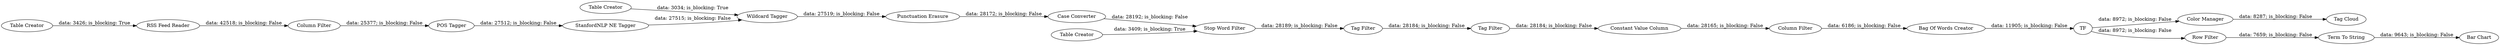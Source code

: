 digraph {
	"-6876304916335216321_11" [label="Table Creator"]
	"-7558262464633279847_15" [label="Stop Word Filter"]
	"-6876304916335216321_60" [label="Column Filter"]
	"-6804772904532875409_53" [label="Color Manager"]
	"-6804772904532875409_52" [label="Tag Cloud"]
	"-6876304916335216321_7" [label="POS Tagger"]
	"-6804772904532875409_51" [label="Bag Of Words Creator"]
	"-6876304916335216321_53" [label="RSS Feed Reader"]
	"-6804772904532875409_55" [label="Term To String"]
	"-6876304916335216321_42" [label="Table Creator"]
	"-6876304916335216321_9" [label="StanfordNLP NE Tagger"]
	"-7558262464633279847_24" [label="Column Filter"]
	"-6804772904532875409_50" [label=TF]
	"-7558262464633279847_23" [label="Constant Value Column"]
	"-7558262464633279847_20" [label="Tag Filter"]
	"-7558262464633279847_12" [label="Punctuation Erasure"]
	"-6804772904532875409_56" [label="Row Filter"]
	"-7558262464633279847_16" [label="Case Converter"]
	"-6804772904532875409_54" [label="Bar Chart"]
	"-7558262464633279847_17" [label="Tag Filter"]
	"-6876304916335216321_10" [label="Wildcard Tagger"]
	"-7558262464633279847_19" [label="Table Creator"]
	"-6804772904532875409_56" -> "-6804772904532875409_55" [label="data: 7659; is_blocking: False"]
	"-6876304916335216321_7" -> "-6876304916335216321_9" [label="data: 27512; is_blocking: False"]
	"-7558262464633279847_20" -> "-7558262464633279847_23" [label="data: 28184; is_blocking: False"]
	"-6876304916335216321_11" -> "-6876304916335216321_10" [label="data: 3034; is_blocking: True"]
	"-7558262464633279847_16" -> "-7558262464633279847_15" [label="data: 28192; is_blocking: False"]
	"-7558262464633279847_17" -> "-7558262464633279847_20" [label="data: 28184; is_blocking: False"]
	"-6804772904532875409_51" -> "-6804772904532875409_50" [label="data: 11905; is_blocking: False"]
	"-6804772904532875409_53" -> "-6804772904532875409_52" [label="data: 8287; is_blocking: False"]
	"-6876304916335216321_9" -> "-6876304916335216321_10" [label="data: 27515; is_blocking: False"]
	"-6804772904532875409_55" -> "-6804772904532875409_54" [label="data: 9643; is_blocking: False"]
	"-6876304916335216321_42" -> "-6876304916335216321_53" [label="data: 3426; is_blocking: True"]
	"-6804772904532875409_50" -> "-6804772904532875409_56" [label="data: 8972; is_blocking: False"]
	"-7558262464633279847_23" -> "-7558262464633279847_24" [label="data: 28165; is_blocking: False"]
	"-7558262464633279847_12" -> "-7558262464633279847_16" [label="data: 28172; is_blocking: False"]
	"-6804772904532875409_50" -> "-6804772904532875409_53" [label="data: 8972; is_blocking: False"]
	"-7558262464633279847_24" -> "-6804772904532875409_51" [label="data: 6186; is_blocking: False"]
	"-7558262464633279847_19" -> "-7558262464633279847_15" [label="data: 3409; is_blocking: True"]
	"-6876304916335216321_60" -> "-6876304916335216321_7" [label="data: 25377; is_blocking: False"]
	"-7558262464633279847_15" -> "-7558262464633279847_17" [label="data: 28189; is_blocking: False"]
	"-6876304916335216321_53" -> "-6876304916335216321_60" [label="data: 42518; is_blocking: False"]
	"-6876304916335216321_10" -> "-7558262464633279847_12" [label="data: 27519; is_blocking: False"]
	rankdir=LR
}
